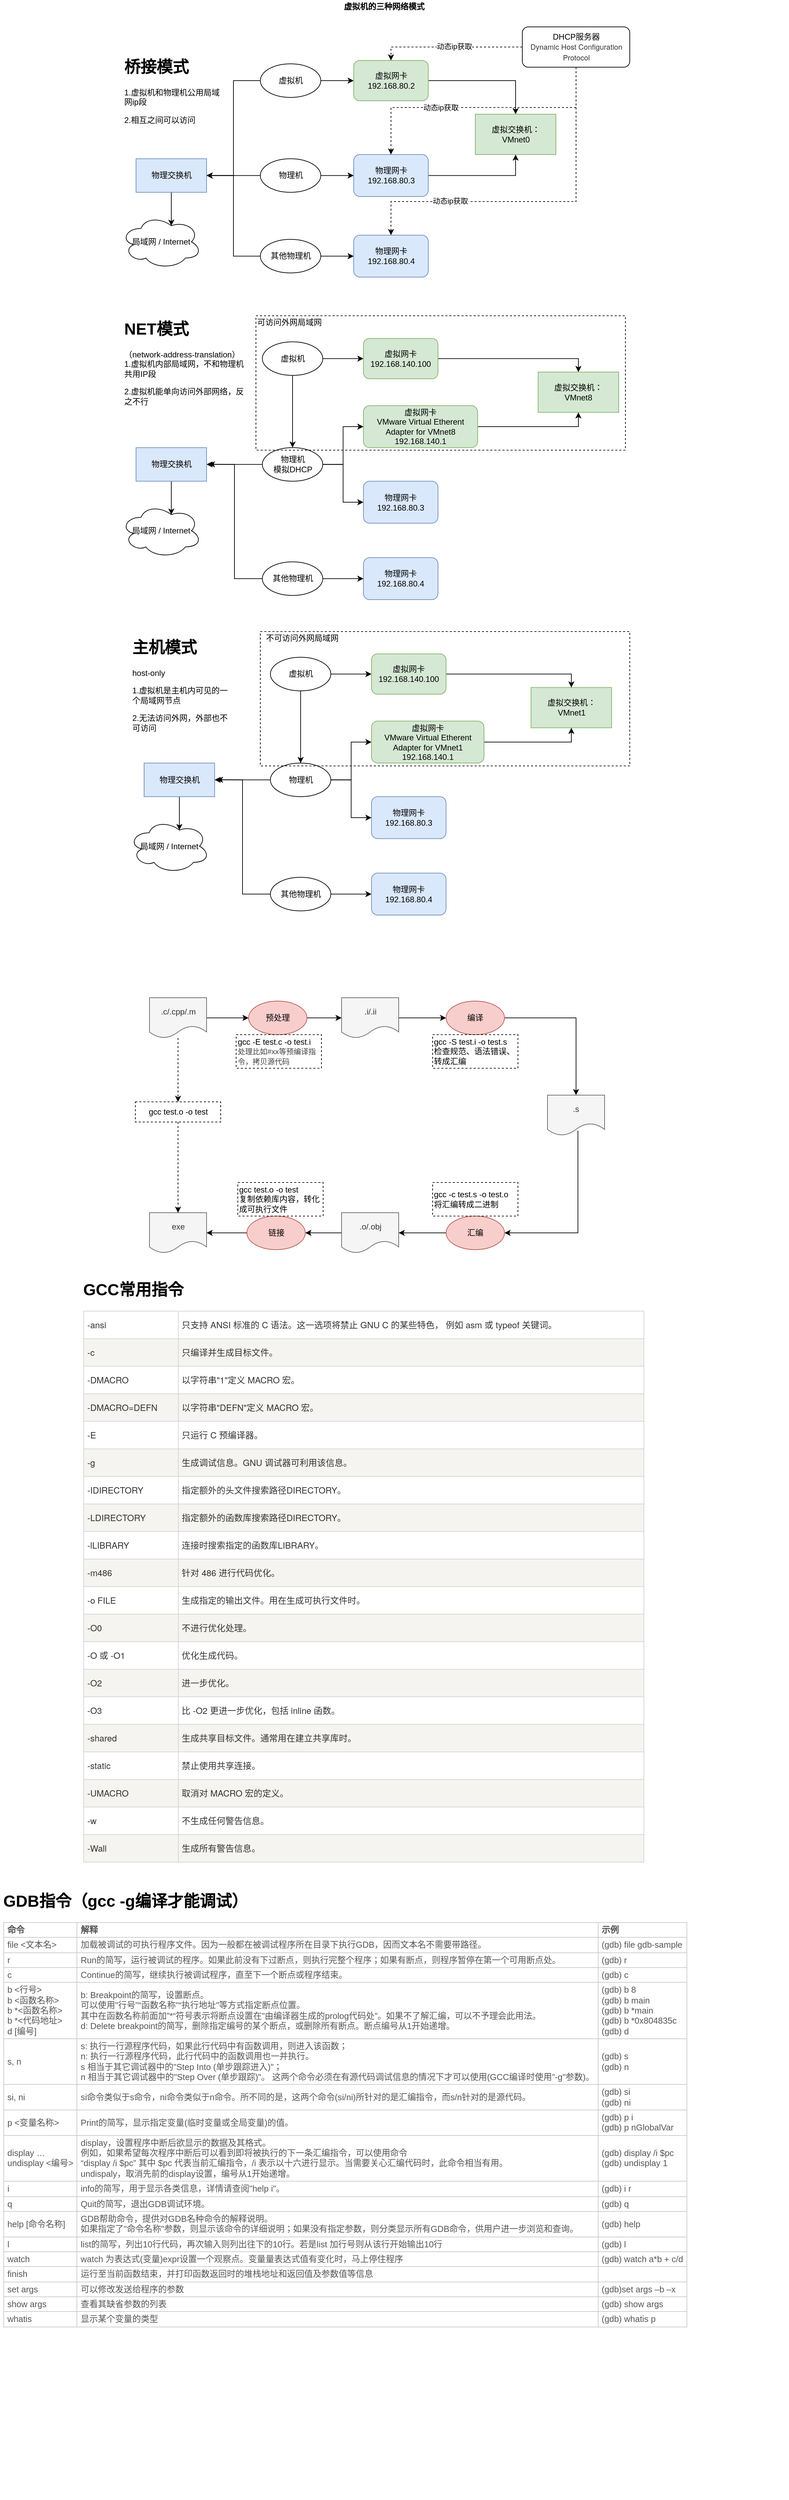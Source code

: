 <mxfile version="13.8.2" type="device"><diagram id="UitcxkLpMtqm_-revl4K" name="Page-1"><mxGraphModel dx="1188" dy="549" grid="1" gridSize="10" guides="1" tooltips="1" connect="1" arrows="1" fold="1" page="1" pageScale="1" pageWidth="827" pageHeight="1169" math="0" shadow="0"><root><mxCell id="0"/><mxCell id="1" parent="0"/><mxCell id="d532qQDXvklCrzDawbzO-6" value="&lt;b&gt;虚拟机的三种网络模式&lt;/b&gt;" style="text;html=1;strokeColor=none;fillColor=none;align=center;verticalAlign=middle;whiteSpace=wrap;rounded=0;" vertex="1" parent="1"><mxGeometry x="616.5" y="40" width="170" height="20" as="geometry"/></mxCell><mxCell id="d532qQDXvklCrzDawbzO-7" value="虚拟交换机：&lt;br&gt;VMnet0" style="rounded=0;whiteSpace=wrap;html=1;fillColor=#d5e8d4;strokeColor=#82b366;" vertex="1" parent="1"><mxGeometry x="837.5" y="210" width="120" height="60" as="geometry"/></mxCell><mxCell id="d532qQDXvklCrzDawbzO-13" value="" style="edgeStyle=orthogonalEdgeStyle;rounded=0;orthogonalLoop=1;jettySize=auto;html=1;" edge="1" parent="1" source="d532qQDXvklCrzDawbzO-8" target="d532qQDXvklCrzDawbzO-10"><mxGeometry relative="1" as="geometry"/></mxCell><mxCell id="d532qQDXvklCrzDawbzO-24" style="edgeStyle=orthogonalEdgeStyle;rounded=0;orthogonalLoop=1;jettySize=auto;html=1;entryX=1;entryY=0.5;entryDx=0;entryDy=0;" edge="1" parent="1" source="d532qQDXvklCrzDawbzO-8" target="d532qQDXvklCrzDawbzO-92"><mxGeometry relative="1" as="geometry"/></mxCell><mxCell id="d532qQDXvklCrzDawbzO-8" value="虚拟机" style="ellipse;whiteSpace=wrap;html=1;" vertex="1" parent="1"><mxGeometry x="517.5" y="135" width="90" height="50" as="geometry"/></mxCell><mxCell id="d532qQDXvklCrzDawbzO-18" style="edgeStyle=orthogonalEdgeStyle;rounded=0;orthogonalLoop=1;jettySize=auto;html=1;entryX=0;entryY=0.5;entryDx=0;entryDy=0;" edge="1" parent="1" source="d532qQDXvklCrzDawbzO-9" target="d532qQDXvklCrzDawbzO-11"><mxGeometry relative="1" as="geometry"/></mxCell><mxCell id="d532qQDXvklCrzDawbzO-25" style="edgeStyle=orthogonalEdgeStyle;rounded=0;orthogonalLoop=1;jettySize=auto;html=1;entryX=1;entryY=0.5;entryDx=0;entryDy=0;" edge="1" parent="1" source="d532qQDXvklCrzDawbzO-9" target="d532qQDXvklCrzDawbzO-92"><mxGeometry relative="1" as="geometry"/></mxCell><mxCell id="d532qQDXvklCrzDawbzO-9" value="物理机" style="ellipse;whiteSpace=wrap;html=1;" vertex="1" parent="1"><mxGeometry x="517.5" y="276.25" width="90" height="50" as="geometry"/></mxCell><mxCell id="d532qQDXvklCrzDawbzO-15" style="edgeStyle=orthogonalEdgeStyle;rounded=0;orthogonalLoop=1;jettySize=auto;html=1;entryX=0.5;entryY=0;entryDx=0;entryDy=0;" edge="1" parent="1" source="d532qQDXvklCrzDawbzO-10" target="d532qQDXvklCrzDawbzO-7"><mxGeometry relative="1" as="geometry"/></mxCell><mxCell id="d532qQDXvklCrzDawbzO-10" value="虚拟网卡&lt;br&gt;192.168.80.2" style="rounded=1;whiteSpace=wrap;html=1;fillColor=#d5e8d4;strokeColor=#82b366;" vertex="1" parent="1"><mxGeometry x="656.5" y="130" width="111" height="60" as="geometry"/></mxCell><mxCell id="d532qQDXvklCrzDawbzO-16" style="edgeStyle=orthogonalEdgeStyle;rounded=0;orthogonalLoop=1;jettySize=auto;html=1;entryX=0.5;entryY=1;entryDx=0;entryDy=0;" edge="1" parent="1" source="d532qQDXvklCrzDawbzO-11" target="d532qQDXvklCrzDawbzO-7"><mxGeometry relative="1" as="geometry"/></mxCell><mxCell id="d532qQDXvklCrzDawbzO-11" value="物理网卡&lt;br&gt;192.168.80.3" style="rounded=1;whiteSpace=wrap;html=1;fillColor=#dae8fc;strokeColor=#6c8ebf;" vertex="1" parent="1"><mxGeometry x="656.5" y="270" width="111" height="62.5" as="geometry"/></mxCell><mxCell id="d532qQDXvklCrzDawbzO-12" value="局域网 / Internet" style="ellipse;shape=cloud;whiteSpace=wrap;html=1;" vertex="1" parent="1"><mxGeometry x="310" y="360" width="120" height="80" as="geometry"/></mxCell><mxCell id="d532qQDXvklCrzDawbzO-19" style="edgeStyle=orthogonalEdgeStyle;rounded=0;orthogonalLoop=1;jettySize=auto;html=1;entryX=0;entryY=0.5;entryDx=0;entryDy=0;" edge="1" parent="1" source="d532qQDXvklCrzDawbzO-20" target="d532qQDXvklCrzDawbzO-21"><mxGeometry relative="1" as="geometry"/></mxCell><mxCell id="d532qQDXvklCrzDawbzO-26" style="edgeStyle=orthogonalEdgeStyle;rounded=0;orthogonalLoop=1;jettySize=auto;html=1;entryX=1;entryY=0.5;entryDx=0;entryDy=0;" edge="1" parent="1" source="d532qQDXvklCrzDawbzO-20" target="d532qQDXvklCrzDawbzO-92"><mxGeometry relative="1" as="geometry"/></mxCell><mxCell id="d532qQDXvklCrzDawbzO-20" value="其他物理机" style="ellipse;whiteSpace=wrap;html=1;" vertex="1" parent="1"><mxGeometry x="517.5" y="396.25" width="90" height="50" as="geometry"/></mxCell><mxCell id="d532qQDXvklCrzDawbzO-21" value="物理网卡&lt;br&gt;192.168.80.4" style="rounded=1;whiteSpace=wrap;html=1;fillColor=#dae8fc;strokeColor=#6c8ebf;" vertex="1" parent="1"><mxGeometry x="656.5" y="390" width="111" height="62.5" as="geometry"/></mxCell><mxCell id="d532qQDXvklCrzDawbzO-23" value="&lt;h1&gt;桥接模式&lt;/h1&gt;&lt;p&gt;1.虚拟机和物理机公用局域网ip段&lt;/p&gt;&lt;p&gt;2.相互之间可以访问&lt;/p&gt;" style="text;html=1;strokeColor=none;fillColor=none;spacing=5;spacingTop=-20;whiteSpace=wrap;overflow=hidden;rounded=0;" vertex="1" parent="1"><mxGeometry x="310" y="120" width="150" height="119" as="geometry"/></mxCell><mxCell id="d532qQDXvklCrzDawbzO-28" style="edgeStyle=orthogonalEdgeStyle;rounded=0;orthogonalLoop=1;jettySize=auto;html=1;entryX=0.5;entryY=0;entryDx=0;entryDy=0;dashed=1;" edge="1" parent="1" source="d532qQDXvklCrzDawbzO-27" target="d532qQDXvklCrzDawbzO-10"><mxGeometry relative="1" as="geometry"/></mxCell><mxCell id="d532qQDXvklCrzDawbzO-31" value="动态ip获取" style="edgeLabel;html=1;align=center;verticalAlign=middle;resizable=0;points=[];" vertex="1" connectable="0" parent="d532qQDXvklCrzDawbzO-28"><mxGeometry x="-0.06" y="-1" relative="1" as="geometry"><mxPoint as="offset"/></mxGeometry></mxCell><mxCell id="d532qQDXvklCrzDawbzO-29" style="edgeStyle=orthogonalEdgeStyle;rounded=0;orthogonalLoop=1;jettySize=auto;html=1;entryX=0.5;entryY=0;entryDx=0;entryDy=0;dashed=1;" edge="1" parent="1" source="d532qQDXvklCrzDawbzO-27" target="d532qQDXvklCrzDawbzO-11"><mxGeometry relative="1" as="geometry"><Array as="points"><mxPoint x="987.5" y="200"/><mxPoint x="712.5" y="200"/></Array></mxGeometry></mxCell><mxCell id="d532qQDXvklCrzDawbzO-32" value="动态ip获取" style="edgeLabel;html=1;align=center;verticalAlign=middle;resizable=0;points=[];" vertex="1" connectable="0" parent="d532qQDXvklCrzDawbzO-29"><mxGeometry x="0.289" relative="1" as="geometry"><mxPoint as="offset"/></mxGeometry></mxCell><mxCell id="d532qQDXvklCrzDawbzO-30" style="edgeStyle=orthogonalEdgeStyle;rounded=0;orthogonalLoop=1;jettySize=auto;html=1;entryX=0.5;entryY=0;entryDx=0;entryDy=0;dashed=1;" edge="1" parent="1" source="d532qQDXvklCrzDawbzO-27" target="d532qQDXvklCrzDawbzO-21"><mxGeometry relative="1" as="geometry"><Array as="points"><mxPoint x="987.5" y="340"/><mxPoint x="712.5" y="340"/></Array></mxGeometry></mxCell><mxCell id="d532qQDXvklCrzDawbzO-33" value="动态ip获取" style="edgeLabel;html=1;align=center;verticalAlign=middle;resizable=0;points=[];" vertex="1" connectable="0" parent="d532qQDXvklCrzDawbzO-30"><mxGeometry x="0.477" y="-1" relative="1" as="geometry"><mxPoint as="offset"/></mxGeometry></mxCell><mxCell id="d532qQDXvklCrzDawbzO-27" value="DHCP服务器&lt;br&gt;&lt;span style=&quot;color: rgb(51 , 51 , 51) ; font-family: &amp;#34;helvetica neue&amp;#34; , &amp;#34;helvetica&amp;#34; , &amp;#34;arial&amp;#34; , &amp;#34;pingfang sc&amp;#34; , &amp;#34;hiragino sans gb&amp;#34; , &amp;#34;microsoft yahei&amp;#34; , &amp;#34;wenquanyi micro hei&amp;#34; , sans-serif ; background-color: rgb(255 , 255 , 255)&quot;&gt;&lt;font style=&quot;font-size: 11px&quot;&gt;Dynamic Host Configuration Protocol&lt;/font&gt;&lt;/span&gt;" style="rounded=1;whiteSpace=wrap;html=1;" vertex="1" parent="1"><mxGeometry x="907.5" y="80" width="160" height="60" as="geometry"/></mxCell><mxCell id="d532qQDXvklCrzDawbzO-36" value="虚拟交换机：&lt;br&gt;VMnet8" style="rounded=0;whiteSpace=wrap;html=1;fillColor=#d5e8d4;strokeColor=#82b366;" vertex="1" parent="1"><mxGeometry x="931" y="593.75" width="120" height="60" as="geometry"/></mxCell><mxCell id="d532qQDXvklCrzDawbzO-37" value="" style="edgeStyle=orthogonalEdgeStyle;rounded=0;orthogonalLoop=1;jettySize=auto;html=1;" edge="1" parent="1" source="d532qQDXvklCrzDawbzO-39" target="d532qQDXvklCrzDawbzO-44"><mxGeometry relative="1" as="geometry"/></mxCell><mxCell id="d532qQDXvklCrzDawbzO-38" style="edgeStyle=orthogonalEdgeStyle;rounded=0;orthogonalLoop=1;jettySize=auto;html=1;entryX=0.5;entryY=0;entryDx=0;entryDy=0;" edge="1" parent="1" source="d532qQDXvklCrzDawbzO-39" target="d532qQDXvklCrzDawbzO-42"><mxGeometry relative="1" as="geometry"><mxPoint x="565.5" y="690" as="targetPoint"/></mxGeometry></mxCell><mxCell id="d532qQDXvklCrzDawbzO-39" value="虚拟机" style="ellipse;whiteSpace=wrap;html=1;" vertex="1" parent="1"><mxGeometry x="520.5" y="548.75" width="90" height="50" as="geometry"/></mxCell><mxCell id="d532qQDXvklCrzDawbzO-40" style="edgeStyle=orthogonalEdgeStyle;rounded=0;orthogonalLoop=1;jettySize=auto;html=1;entryX=0;entryY=0.5;entryDx=0;entryDy=0;" edge="1" parent="1" source="d532qQDXvklCrzDawbzO-42" target="d532qQDXvklCrzDawbzO-47"><mxGeometry relative="1" as="geometry"/></mxCell><mxCell id="d532qQDXvklCrzDawbzO-41" style="edgeStyle=orthogonalEdgeStyle;rounded=0;orthogonalLoop=1;jettySize=auto;html=1;" edge="1" parent="1" source="d532qQDXvklCrzDawbzO-42"><mxGeometry relative="1" as="geometry"><mxPoint x="441" y="731" as="targetPoint"/></mxGeometry></mxCell><mxCell id="d532qQDXvklCrzDawbzO-98" style="edgeStyle=orthogonalEdgeStyle;rounded=0;orthogonalLoop=1;jettySize=auto;html=1;" edge="1" parent="1" source="d532qQDXvklCrzDawbzO-42" target="d532qQDXvklCrzDawbzO-97"><mxGeometry relative="1" as="geometry"/></mxCell><mxCell id="d532qQDXvklCrzDawbzO-42" value="物理机&lt;br&gt;模拟DHCP" style="ellipse;whiteSpace=wrap;html=1;" vertex="1" parent="1"><mxGeometry x="520.5" y="706.25" width="90" height="50" as="geometry"/></mxCell><mxCell id="d532qQDXvklCrzDawbzO-43" style="edgeStyle=orthogonalEdgeStyle;rounded=0;orthogonalLoop=1;jettySize=auto;html=1;entryX=0.5;entryY=0;entryDx=0;entryDy=0;" edge="1" parent="1" source="d532qQDXvklCrzDawbzO-44" target="d532qQDXvklCrzDawbzO-36"><mxGeometry relative="1" as="geometry"/></mxCell><mxCell id="d532qQDXvklCrzDawbzO-44" value="虚拟网卡&lt;br&gt;192.168.140.100" style="rounded=1;whiteSpace=wrap;html=1;fillColor=#d5e8d4;strokeColor=#82b366;" vertex="1" parent="1"><mxGeometry x="671" y="543.75" width="111" height="60" as="geometry"/></mxCell><mxCell id="d532qQDXvklCrzDawbzO-45" style="edgeStyle=orthogonalEdgeStyle;rounded=0;orthogonalLoop=1;jettySize=auto;html=1;entryX=0.5;entryY=1;entryDx=0;entryDy=0;" edge="1" parent="1" source="d532qQDXvklCrzDawbzO-47" target="d532qQDXvklCrzDawbzO-36"><mxGeometry relative="1" as="geometry"/></mxCell><mxCell id="d532qQDXvklCrzDawbzO-47" value="虚拟网卡&lt;br&gt;VMware Virtual Etherent Adapter for VMnet8&lt;br&gt;192.168.140.1" style="rounded=1;whiteSpace=wrap;html=1;fillColor=#d5e8d4;strokeColor=#82b366;" vertex="1" parent="1"><mxGeometry x="671" y="643.75" width="170" height="62.5" as="geometry"/></mxCell><mxCell id="d532qQDXvklCrzDawbzO-49" style="edgeStyle=orthogonalEdgeStyle;rounded=0;orthogonalLoop=1;jettySize=auto;html=1;entryX=0;entryY=0.5;entryDx=0;entryDy=0;" edge="1" parent="1" source="d532qQDXvklCrzDawbzO-51" target="d532qQDXvklCrzDawbzO-53"><mxGeometry relative="1" as="geometry"/></mxCell><mxCell id="d532qQDXvklCrzDawbzO-50" style="edgeStyle=orthogonalEdgeStyle;rounded=0;orthogonalLoop=1;jettySize=auto;html=1;entryX=1;entryY=0.5;entryDx=0;entryDy=0;" edge="1" parent="1" source="d532qQDXvklCrzDawbzO-51" target="d532qQDXvklCrzDawbzO-96"><mxGeometry relative="1" as="geometry"><mxPoint x="481" y="590" as="targetPoint"/></mxGeometry></mxCell><mxCell id="d532qQDXvklCrzDawbzO-51" value="其他物理机" style="ellipse;whiteSpace=wrap;html=1;" vertex="1" parent="1"><mxGeometry x="520.5" y="876.25" width="90" height="50" as="geometry"/></mxCell><mxCell id="d532qQDXvklCrzDawbzO-53" value="物理网卡&lt;br&gt;192.168.80.4" style="rounded=1;whiteSpace=wrap;html=1;fillColor=#dae8fc;strokeColor=#6c8ebf;" vertex="1" parent="1"><mxGeometry x="671" y="870" width="111" height="62.5" as="geometry"/></mxCell><mxCell id="d532qQDXvklCrzDawbzO-93" style="edgeStyle=orthogonalEdgeStyle;rounded=0;orthogonalLoop=1;jettySize=auto;html=1;entryX=0.625;entryY=0.2;entryDx=0;entryDy=0;entryPerimeter=0;" edge="1" parent="1" source="d532qQDXvklCrzDawbzO-92" target="d532qQDXvklCrzDawbzO-12"><mxGeometry relative="1" as="geometry"/></mxCell><mxCell id="d532qQDXvklCrzDawbzO-92" value="物理交换机" style="rounded=0;whiteSpace=wrap;html=1;fillColor=#dae8fc;strokeColor=#6c8ebf;" vertex="1" parent="1"><mxGeometry x="332.5" y="276.25" width="105" height="50" as="geometry"/></mxCell><mxCell id="d532qQDXvklCrzDawbzO-94" value="局域网 / Internet" style="ellipse;shape=cloud;whiteSpace=wrap;html=1;" vertex="1" parent="1"><mxGeometry x="310" y="790" width="120" height="80" as="geometry"/></mxCell><mxCell id="d532qQDXvklCrzDawbzO-95" style="edgeStyle=orthogonalEdgeStyle;rounded=0;orthogonalLoop=1;jettySize=auto;html=1;entryX=0.625;entryY=0.2;entryDx=0;entryDy=0;entryPerimeter=0;" edge="1" parent="1" source="d532qQDXvklCrzDawbzO-96" target="d532qQDXvklCrzDawbzO-94"><mxGeometry relative="1" as="geometry"/></mxCell><mxCell id="d532qQDXvklCrzDawbzO-96" value="物理交换机" style="rounded=0;whiteSpace=wrap;html=1;fillColor=#dae8fc;strokeColor=#6c8ebf;" vertex="1" parent="1"><mxGeometry x="332.5" y="706.25" width="105" height="50" as="geometry"/></mxCell><mxCell id="d532qQDXvklCrzDawbzO-97" value="物理网卡&lt;br&gt;192.168.80.3" style="rounded=1;whiteSpace=wrap;html=1;fillColor=#dae8fc;strokeColor=#6c8ebf;" vertex="1" parent="1"><mxGeometry x="671" y="756.25" width="111" height="62.5" as="geometry"/></mxCell><mxCell id="d532qQDXvklCrzDawbzO-99" value="虚拟交换机：&lt;br&gt;VMnet1" style="rounded=0;whiteSpace=wrap;html=1;fillColor=#d5e8d4;strokeColor=#82b366;" vertex="1" parent="1"><mxGeometry x="920.5" y="1063.25" width="120" height="60" as="geometry"/></mxCell><mxCell id="d532qQDXvklCrzDawbzO-100" value="" style="edgeStyle=orthogonalEdgeStyle;rounded=0;orthogonalLoop=1;jettySize=auto;html=1;" edge="1" parent="1" source="d532qQDXvklCrzDawbzO-102" target="d532qQDXvklCrzDawbzO-108"><mxGeometry relative="1" as="geometry"/></mxCell><mxCell id="d532qQDXvklCrzDawbzO-101" style="edgeStyle=orthogonalEdgeStyle;rounded=0;orthogonalLoop=1;jettySize=auto;html=1;entryX=0.5;entryY=0;entryDx=0;entryDy=0;" edge="1" parent="1" source="d532qQDXvklCrzDawbzO-102" target="d532qQDXvklCrzDawbzO-106"><mxGeometry relative="1" as="geometry"><mxPoint x="577.5" y="1159.5" as="targetPoint"/></mxGeometry></mxCell><mxCell id="d532qQDXvklCrzDawbzO-102" value="虚拟机" style="ellipse;whiteSpace=wrap;html=1;" vertex="1" parent="1"><mxGeometry x="532.5" y="1018.25" width="90" height="50" as="geometry"/></mxCell><mxCell id="d532qQDXvklCrzDawbzO-103" style="edgeStyle=orthogonalEdgeStyle;rounded=0;orthogonalLoop=1;jettySize=auto;html=1;entryX=0;entryY=0.5;entryDx=0;entryDy=0;" edge="1" parent="1" source="d532qQDXvklCrzDawbzO-106" target="d532qQDXvklCrzDawbzO-110"><mxGeometry relative="1" as="geometry"/></mxCell><mxCell id="d532qQDXvklCrzDawbzO-104" style="edgeStyle=orthogonalEdgeStyle;rounded=0;orthogonalLoop=1;jettySize=auto;html=1;" edge="1" parent="1" source="d532qQDXvklCrzDawbzO-106"><mxGeometry relative="1" as="geometry"><mxPoint x="453" y="1200.5" as="targetPoint"/></mxGeometry></mxCell><mxCell id="d532qQDXvklCrzDawbzO-105" style="edgeStyle=orthogonalEdgeStyle;rounded=0;orthogonalLoop=1;jettySize=auto;html=1;" edge="1" parent="1" source="d532qQDXvklCrzDawbzO-106" target="d532qQDXvklCrzDawbzO-119"><mxGeometry relative="1" as="geometry"/></mxCell><mxCell id="d532qQDXvklCrzDawbzO-106" value="物理机" style="ellipse;whiteSpace=wrap;html=1;" vertex="1" parent="1"><mxGeometry x="532.5" y="1175.75" width="90" height="50" as="geometry"/></mxCell><mxCell id="d532qQDXvklCrzDawbzO-107" style="edgeStyle=orthogonalEdgeStyle;rounded=0;orthogonalLoop=1;jettySize=auto;html=1;entryX=0.5;entryY=0;entryDx=0;entryDy=0;" edge="1" parent="1" source="d532qQDXvklCrzDawbzO-108" target="d532qQDXvklCrzDawbzO-99"><mxGeometry relative="1" as="geometry"/></mxCell><mxCell id="d532qQDXvklCrzDawbzO-108" value="虚拟网卡&lt;br&gt;192.168.140.100" style="rounded=1;whiteSpace=wrap;html=1;fillColor=#d5e8d4;strokeColor=#82b366;" vertex="1" parent="1"><mxGeometry x="683" y="1013.25" width="111" height="60" as="geometry"/></mxCell><mxCell id="d532qQDXvklCrzDawbzO-109" style="edgeStyle=orthogonalEdgeStyle;rounded=0;orthogonalLoop=1;jettySize=auto;html=1;entryX=0.5;entryY=1;entryDx=0;entryDy=0;" edge="1" parent="1" source="d532qQDXvklCrzDawbzO-110" target="d532qQDXvklCrzDawbzO-99"><mxGeometry relative="1" as="geometry"/></mxCell><mxCell id="d532qQDXvklCrzDawbzO-110" value="虚拟网卡&lt;br&gt;VMware Virtual Etherent Adapter for VMnet1&lt;br&gt;192.168.140.1" style="rounded=1;whiteSpace=wrap;html=1;fillColor=#d5e8d4;strokeColor=#82b366;" vertex="1" parent="1"><mxGeometry x="683" y="1113.25" width="167.5" height="62.5" as="geometry"/></mxCell><mxCell id="d532qQDXvklCrzDawbzO-111" style="edgeStyle=orthogonalEdgeStyle;rounded=0;orthogonalLoop=1;jettySize=auto;html=1;entryX=0;entryY=0.5;entryDx=0;entryDy=0;" edge="1" parent="1" source="d532qQDXvklCrzDawbzO-113" target="d532qQDXvklCrzDawbzO-114"><mxGeometry relative="1" as="geometry"/></mxCell><mxCell id="d532qQDXvklCrzDawbzO-112" style="edgeStyle=orthogonalEdgeStyle;rounded=0;orthogonalLoop=1;jettySize=auto;html=1;entryX=1;entryY=0.5;entryDx=0;entryDy=0;" edge="1" parent="1" source="d532qQDXvklCrzDawbzO-113" target="d532qQDXvklCrzDawbzO-118"><mxGeometry relative="1" as="geometry"><mxPoint x="493" y="1059.5" as="targetPoint"/></mxGeometry></mxCell><mxCell id="d532qQDXvklCrzDawbzO-113" value="其他物理机" style="ellipse;whiteSpace=wrap;html=1;" vertex="1" parent="1"><mxGeometry x="532.5" y="1345.75" width="90" height="50" as="geometry"/></mxCell><mxCell id="d532qQDXvklCrzDawbzO-114" value="物理网卡&lt;br&gt;192.168.80.4" style="rounded=1;whiteSpace=wrap;html=1;fillColor=#dae8fc;strokeColor=#6c8ebf;" vertex="1" parent="1"><mxGeometry x="683" y="1339.5" width="111" height="62.5" as="geometry"/></mxCell><mxCell id="d532qQDXvklCrzDawbzO-115" value="&lt;h1&gt;主机模式&lt;/h1&gt;&lt;p&gt;host-only&lt;/p&gt;&lt;p&gt;1.虚拟机是主机内可见的一个局域网节点&lt;/p&gt;&lt;p&gt;2.无法访问外网，外部也不可访问&lt;/p&gt;" style="text;html=1;strokeColor=none;fillColor=none;spacing=5;spacingTop=-20;whiteSpace=wrap;overflow=hidden;rounded=0;" vertex="1" parent="1"><mxGeometry x="322" y="983.75" width="150" height="156.25" as="geometry"/></mxCell><mxCell id="d532qQDXvklCrzDawbzO-116" value="局域网 / Internet" style="ellipse;shape=cloud;whiteSpace=wrap;html=1;" vertex="1" parent="1"><mxGeometry x="322" y="1259.5" width="120" height="80" as="geometry"/></mxCell><mxCell id="d532qQDXvklCrzDawbzO-117" style="edgeStyle=orthogonalEdgeStyle;rounded=0;orthogonalLoop=1;jettySize=auto;html=1;entryX=0.625;entryY=0.2;entryDx=0;entryDy=0;entryPerimeter=0;" edge="1" parent="1" source="d532qQDXvklCrzDawbzO-118" target="d532qQDXvklCrzDawbzO-116"><mxGeometry relative="1" as="geometry"/></mxCell><mxCell id="d532qQDXvklCrzDawbzO-118" value="物理交换机" style="rounded=0;whiteSpace=wrap;html=1;fillColor=#dae8fc;strokeColor=#6c8ebf;" vertex="1" parent="1"><mxGeometry x="344.5" y="1175.75" width="105" height="50" as="geometry"/></mxCell><mxCell id="d532qQDXvklCrzDawbzO-119" value="物理网卡&lt;br&gt;192.168.80.3" style="rounded=1;whiteSpace=wrap;html=1;fillColor=#dae8fc;strokeColor=#6c8ebf;" vertex="1" parent="1"><mxGeometry x="683" y="1225.75" width="111" height="62.5" as="geometry"/></mxCell><mxCell id="d532qQDXvklCrzDawbzO-120" value="" style="rounded=0;whiteSpace=wrap;html=1;fillColor=none;dashed=1;" vertex="1" parent="1"><mxGeometry x="511" y="510" width="550" height="200" as="geometry"/></mxCell><mxCell id="d532qQDXvklCrzDawbzO-121" value="可访问外网局域网" style="text;html=1;strokeColor=none;fillColor=none;align=center;verticalAlign=middle;whiteSpace=wrap;rounded=0;dashed=1;" vertex="1" parent="1"><mxGeometry x="511" y="510" width="100" height="20" as="geometry"/></mxCell><mxCell id="d532qQDXvklCrzDawbzO-122" value="" style="rounded=0;whiteSpace=wrap;html=1;fillColor=none;dashed=1;" vertex="1" parent="1"><mxGeometry x="517.5" y="980" width="550" height="200" as="geometry"/></mxCell><mxCell id="d532qQDXvklCrzDawbzO-123" value="不可访问外网局域网" style="text;html=1;strokeColor=none;fillColor=none;align=center;verticalAlign=middle;whiteSpace=wrap;rounded=0;dashed=1;" vertex="1" parent="1"><mxGeometry x="520.5" y="980" width="118" height="20" as="geometry"/></mxCell><mxCell id="d532qQDXvklCrzDawbzO-124" value="&lt;h1&gt;NET模式&lt;/h1&gt;&lt;p&gt;&lt;span style=&quot;text-align: center&quot;&gt;（network-address-translation）&lt;/span&gt;&lt;br style=&quot;text-align: center&quot;&gt;&lt;span style=&quot;text-align: center&quot;&gt;1.虚拟机内部局域网，不和物理机共用IP段&lt;/span&gt;&lt;/p&gt;&lt;p&gt;&lt;span style=&quot;text-align: center&quot;&gt;2.虚拟机能单向访问外部网络，反之不行&lt;/span&gt;&lt;br&gt;&lt;/p&gt;" style="text;html=1;strokeColor=none;fillColor=none;spacing=5;spacingTop=-20;whiteSpace=wrap;overflow=hidden;rounded=0;dashed=1;" vertex="1" parent="1"><mxGeometry x="310" y="510" width="190" height="150" as="geometry"/></mxCell><mxCell id="d532qQDXvklCrzDawbzO-134" style="edgeStyle=orthogonalEdgeStyle;rounded=0;orthogonalLoop=1;jettySize=auto;html=1;" edge="1" parent="1" source="d532qQDXvklCrzDawbzO-125" target="d532qQDXvklCrzDawbzO-126"><mxGeometry relative="1" as="geometry"/></mxCell><mxCell id="d532qQDXvklCrzDawbzO-147" style="edgeStyle=orthogonalEdgeStyle;rounded=0;orthogonalLoop=1;jettySize=auto;html=1;entryX=0.5;entryY=0;entryDx=0;entryDy=0;dashed=1;" edge="1" parent="1" source="d532qQDXvklCrzDawbzO-125" target="d532qQDXvklCrzDawbzO-146"><mxGeometry relative="1" as="geometry"/></mxCell><mxCell id="d532qQDXvklCrzDawbzO-125" value=".c/.cpp/.m" style="shape=document;whiteSpace=wrap;html=1;boundedLbl=1;fillColor=#f5f5f5;strokeColor=#666666;fontColor=#333333;" vertex="1" parent="1"><mxGeometry x="352.5" y="1525" width="85" height="60" as="geometry"/></mxCell><mxCell id="d532qQDXvklCrzDawbzO-135" style="edgeStyle=orthogonalEdgeStyle;rounded=0;orthogonalLoop=1;jettySize=auto;html=1;" edge="1" parent="1" source="d532qQDXvklCrzDawbzO-126" target="d532qQDXvklCrzDawbzO-127"><mxGeometry relative="1" as="geometry"/></mxCell><mxCell id="d532qQDXvklCrzDawbzO-126" value="预处理" style="ellipse;whiteSpace=wrap;html=1;fillColor=#f8cecc;strokeColor=#b85450;" vertex="1" parent="1"><mxGeometry x="500" y="1530" width="87" height="50" as="geometry"/></mxCell><mxCell id="d532qQDXvklCrzDawbzO-136" style="edgeStyle=orthogonalEdgeStyle;rounded=0;orthogonalLoop=1;jettySize=auto;html=1;entryX=0;entryY=0.5;entryDx=0;entryDy=0;" edge="1" parent="1" source="d532qQDXvklCrzDawbzO-127" target="d532qQDXvklCrzDawbzO-128"><mxGeometry relative="1" as="geometry"/></mxCell><mxCell id="d532qQDXvklCrzDawbzO-127" value=".i/.ii" style="shape=document;whiteSpace=wrap;html=1;boundedLbl=1;fillColor=#f5f5f5;strokeColor=#666666;fontColor=#333333;" vertex="1" parent="1"><mxGeometry x="638.5" y="1525" width="85" height="60" as="geometry"/></mxCell><mxCell id="d532qQDXvklCrzDawbzO-137" style="edgeStyle=orthogonalEdgeStyle;rounded=0;orthogonalLoop=1;jettySize=auto;html=1;entryX=0.5;entryY=0;entryDx=0;entryDy=0;" edge="1" parent="1" source="d532qQDXvklCrzDawbzO-128" target="d532qQDXvklCrzDawbzO-129"><mxGeometry relative="1" as="geometry"/></mxCell><mxCell id="d532qQDXvklCrzDawbzO-128" value="编译" style="ellipse;whiteSpace=wrap;html=1;fillColor=#f8cecc;strokeColor=#b85450;" vertex="1" parent="1"><mxGeometry x="794" y="1530" width="87" height="50" as="geometry"/></mxCell><mxCell id="d532qQDXvklCrzDawbzO-138" style="edgeStyle=orthogonalEdgeStyle;rounded=0;orthogonalLoop=1;jettySize=auto;html=1;entryX=1;entryY=0.5;entryDx=0;entryDy=0;exitX=0.533;exitY=0.883;exitDx=0;exitDy=0;exitPerimeter=0;" edge="1" parent="1" source="d532qQDXvklCrzDawbzO-129" target="d532qQDXvklCrzDawbzO-130"><mxGeometry relative="1" as="geometry"><Array as="points"><mxPoint x="990.5" y="1875"/></Array></mxGeometry></mxCell><mxCell id="d532qQDXvklCrzDawbzO-129" value=".s" style="shape=document;whiteSpace=wrap;html=1;boundedLbl=1;fillColor=#f5f5f5;strokeColor=#666666;fontColor=#333333;" vertex="1" parent="1"><mxGeometry x="945" y="1670" width="85" height="60" as="geometry"/></mxCell><mxCell id="d532qQDXvklCrzDawbzO-139" style="edgeStyle=orthogonalEdgeStyle;rounded=0;orthogonalLoop=1;jettySize=auto;html=1;entryX=1;entryY=0.5;entryDx=0;entryDy=0;" edge="1" parent="1" source="d532qQDXvklCrzDawbzO-130" target="d532qQDXvklCrzDawbzO-133"><mxGeometry relative="1" as="geometry"/></mxCell><mxCell id="d532qQDXvklCrzDawbzO-130" value="汇编" style="ellipse;whiteSpace=wrap;html=1;fillColor=#f8cecc;strokeColor=#b85450;" vertex="1" parent="1"><mxGeometry x="794" y="1850" width="87" height="50" as="geometry"/></mxCell><mxCell id="d532qQDXvklCrzDawbzO-131" value="exe" style="shape=document;whiteSpace=wrap;html=1;boundedLbl=1;fillColor=#f5f5f5;strokeColor=#666666;fontColor=#333333;" vertex="1" parent="1"><mxGeometry x="352.5" y="1845" width="85" height="60" as="geometry"/></mxCell><mxCell id="d532qQDXvklCrzDawbzO-141" style="edgeStyle=orthogonalEdgeStyle;rounded=0;orthogonalLoop=1;jettySize=auto;html=1;" edge="1" parent="1" source="d532qQDXvklCrzDawbzO-132" target="d532qQDXvklCrzDawbzO-131"><mxGeometry relative="1" as="geometry"/></mxCell><mxCell id="d532qQDXvklCrzDawbzO-132" value="链接" style="ellipse;whiteSpace=wrap;html=1;fillColor=#f8cecc;strokeColor=#b85450;" vertex="1" parent="1"><mxGeometry x="497.5" y="1850" width="87" height="50" as="geometry"/></mxCell><mxCell id="d532qQDXvklCrzDawbzO-140" style="edgeStyle=orthogonalEdgeStyle;rounded=0;orthogonalLoop=1;jettySize=auto;html=1;" edge="1" parent="1" source="d532qQDXvklCrzDawbzO-133" target="d532qQDXvklCrzDawbzO-132"><mxGeometry relative="1" as="geometry"/></mxCell><mxCell id="d532qQDXvklCrzDawbzO-133" value=".o/.obj" style="shape=document;whiteSpace=wrap;html=1;boundedLbl=1;fillColor=#f5f5f5;strokeColor=#666666;fontColor=#333333;" vertex="1" parent="1"><mxGeometry x="638.5" y="1845" width="85" height="60" as="geometry"/></mxCell><mxCell id="d532qQDXvklCrzDawbzO-142" value="gcc -E test.c -o test.i&lt;br&gt;&lt;span style=&quot;color: rgb(64 , 64 , 64) ; font-family: , &amp;#34;system-ui&amp;#34; , &amp;#34;apple color emoji&amp;#34; , &amp;#34;segoe ui emoji&amp;#34; , &amp;#34;segoe ui symbol&amp;#34; , &amp;#34;segoe ui&amp;#34; , &amp;#34;pingfang sc&amp;#34; , &amp;#34;hiragino sans gb&amp;#34; , &amp;#34;microsoft yahei&amp;#34; , &amp;#34;helvetica neue&amp;#34; , &amp;#34;helvetica&amp;#34; , &amp;#34;arial&amp;#34; , sans-serif ; background-color: rgb(255 , 255 , 255)&quot;&gt;&lt;font style=&quot;font-size: 11px&quot;&gt;处理比如#xx等预编译指令，拷贝源代码&lt;/font&gt;&lt;/span&gt;" style="rounded=0;whiteSpace=wrap;html=1;fillColor=none;dashed=1;align=left;" vertex="1" parent="1"><mxGeometry x="481.5" y="1580" width="127" height="50" as="geometry"/></mxCell><mxCell id="d532qQDXvklCrzDawbzO-143" value="gcc -S test.i -o test.s&lt;br&gt;检查规范、语法错误、转成汇编" style="rounded=0;whiteSpace=wrap;html=1;fillColor=none;dashed=1;align=left;" vertex="1" parent="1"><mxGeometry x="774" y="1580" width="127" height="50" as="geometry"/></mxCell><mxCell id="d532qQDXvklCrzDawbzO-144" value="gcc -c test.s -o test.o&lt;br&gt;将汇编转成二进制" style="rounded=0;whiteSpace=wrap;html=1;fillColor=none;dashed=1;align=left;" vertex="1" parent="1"><mxGeometry x="774" y="1800" width="127" height="50" as="geometry"/></mxCell><mxCell id="d532qQDXvklCrzDawbzO-145" value="gcc test.o -o test&lt;br&gt;复制依赖库内容，转化成可执行文件" style="rounded=0;whiteSpace=wrap;html=1;fillColor=none;dashed=1;align=left;" vertex="1" parent="1"><mxGeometry x="484" y="1800" width="127" height="50" as="geometry"/></mxCell><mxCell id="d532qQDXvklCrzDawbzO-148" style="edgeStyle=orthogonalEdgeStyle;rounded=0;orthogonalLoop=1;jettySize=auto;html=1;entryX=0.5;entryY=0;entryDx=0;entryDy=0;dashed=1;" edge="1" parent="1" source="d532qQDXvklCrzDawbzO-146" target="d532qQDXvklCrzDawbzO-131"><mxGeometry relative="1" as="geometry"/></mxCell><mxCell id="d532qQDXvklCrzDawbzO-146" value="gcc test.o -o test" style="rounded=0;whiteSpace=wrap;html=1;fillColor=none;dashed=1;" vertex="1" parent="1"><mxGeometry x="331.5" y="1680" width="127" height="30" as="geometry"/></mxCell><mxCell id="d532qQDXvklCrzDawbzO-150" value="&lt;h1&gt;GCC常用指令&lt;/h1&gt;&lt;table class=&quot;reference&quot; style=&quot;border: 0px ; margin: 4px 0px ; padding: 0px ; border-collapse: collapse ; width: 834.797px ; color: rgb(51 , 51 , 51) ; font-family: &amp;#34;helvetica neue&amp;#34; , &amp;#34;helvetica&amp;#34; , &amp;#34;pingfang sc&amp;#34; , &amp;#34;hiragino sans gb&amp;#34; , &amp;#34;microsoft yahei&amp;#34; , &amp;#34;noto sans cjk sc&amp;#34; , &amp;#34;wenquanyi micro hei&amp;#34; , &amp;#34;arial&amp;#34; , sans-serif ; font-size: 13px ; background-color: rgb(255 , 255 , 255)&quot;&gt;&lt;tbody style=&quot;border: 0px ; margin: 0px ; padding: 0px&quot;&gt;&lt;tr style=&quot;border: 0px ; margin: 0px ; padding: 0px&quot;&gt;&lt;td style=&quot;border: 1px solid rgb(212 , 212 , 212) ; margin: 0px ; padding: 7px 5px ; min-width: 24px ; line-height: 2em ; vertical-align: top&quot;&gt;-ansi&lt;/td&gt;&lt;td style=&quot;border: 1px solid rgb(212 , 212 , 212) ; margin: 0px ; padding: 7px 5px ; line-height: 2em ; min-width: 24px ; vertical-align: top&quot;&gt;只支持 ANSI 标准的 C 语法。这一选项将禁止 GNU C 的某些特色， 例如 asm 或 typeof 关键词。&lt;/td&gt;&lt;/tr&gt;&lt;tr style=&quot;border: 0px ; margin: 0px ; padding: 0px ; background-color: rgb(246 , 244 , 240)&quot;&gt;&lt;td style=&quot;border: 1px solid rgb(212 , 212 , 212) ; margin: 0px ; padding: 7px 5px ; min-width: 24px ; line-height: 2em ; vertical-align: top&quot;&gt;-c&lt;/td&gt;&lt;td style=&quot;border: 1px solid rgb(212 , 212 , 212) ; margin: 0px ; padding: 7px 5px ; line-height: 2em ; min-width: 24px ; vertical-align: top&quot;&gt;只编译并生成目标文件。&lt;/td&gt;&lt;/tr&gt;&lt;tr style=&quot;border: 0px ; margin: 0px ; padding: 0px&quot;&gt;&lt;td style=&quot;border: 1px solid rgb(212 , 212 , 212) ; margin: 0px ; padding: 7px 5px ; min-width: 24px ; line-height: 2em ; vertical-align: top&quot;&gt;-DMACRO&lt;/td&gt;&lt;td style=&quot;border: 1px solid rgb(212 , 212 , 212) ; margin: 0px ; padding: 7px 5px ; line-height: 2em ; min-width: 24px ; vertical-align: top&quot;&gt;以字符串&quot;1&quot;定义 MACRO 宏。&lt;/td&gt;&lt;/tr&gt;&lt;tr style=&quot;border: 0px ; margin: 0px ; padding: 0px ; background-color: rgb(246 , 244 , 240)&quot;&gt;&lt;td style=&quot;border: 1px solid rgb(212 , 212 , 212) ; margin: 0px ; padding: 7px 5px ; min-width: 24px ; line-height: 2em ; vertical-align: top&quot;&gt;-DMACRO=DEFN&lt;/td&gt;&lt;td style=&quot;border: 1px solid rgb(212 , 212 , 212) ; margin: 0px ; padding: 7px 5px ; line-height: 2em ; min-width: 24px ; vertical-align: top&quot;&gt;以字符串&quot;DEFN&quot;定义 MACRO 宏。&lt;/td&gt;&lt;/tr&gt;&lt;tr style=&quot;border: 0px ; margin: 0px ; padding: 0px&quot;&gt;&lt;td style=&quot;border: 1px solid rgb(212 , 212 , 212) ; margin: 0px ; padding: 7px 5px ; min-width: 24px ; line-height: 2em ; vertical-align: top&quot;&gt;-E&lt;/td&gt;&lt;td style=&quot;border: 1px solid rgb(212 , 212 , 212) ; margin: 0px ; padding: 7px 5px ; line-height: 2em ; min-width: 24px ; vertical-align: top&quot;&gt;只运行 C 预编译器。&lt;/td&gt;&lt;/tr&gt;&lt;tr style=&quot;border: 0px ; margin: 0px ; padding: 0px ; background-color: rgb(246 , 244 , 240)&quot;&gt;&lt;td style=&quot;border: 1px solid rgb(212 , 212 , 212) ; margin: 0px ; padding: 7px 5px ; min-width: 24px ; line-height: 2em ; vertical-align: top&quot;&gt;-g&lt;/td&gt;&lt;td style=&quot;border: 1px solid rgb(212 , 212 , 212) ; margin: 0px ; padding: 7px 5px ; line-height: 2em ; min-width: 24px ; vertical-align: top&quot;&gt;生成调试信息。GNU 调试器可利用该信息。&lt;/td&gt;&lt;/tr&gt;&lt;tr style=&quot;border: 0px ; margin: 0px ; padding: 0px&quot;&gt;&lt;td style=&quot;border: 1px solid rgb(212 , 212 , 212) ; margin: 0px ; padding: 7px 5px ; min-width: 24px ; line-height: 2em ; vertical-align: top&quot;&gt;-IDIRECTORY&lt;/td&gt;&lt;td style=&quot;border: 1px solid rgb(212 , 212 , 212) ; margin: 0px ; padding: 7px 5px ; line-height: 2em ; min-width: 24px ; vertical-align: top&quot;&gt;指定额外的头文件搜索路径DIRECTORY。&lt;/td&gt;&lt;/tr&gt;&lt;tr style=&quot;border: 0px ; margin: 0px ; padding: 0px ; background-color: rgb(246 , 244 , 240)&quot;&gt;&lt;td style=&quot;border: 1px solid rgb(212 , 212 , 212) ; margin: 0px ; padding: 7px 5px ; min-width: 24px ; line-height: 2em ; vertical-align: top&quot;&gt;-LDIRECTORY&lt;/td&gt;&lt;td style=&quot;border: 1px solid rgb(212 , 212 , 212) ; margin: 0px ; padding: 7px 5px ; line-height: 2em ; min-width: 24px ; vertical-align: top&quot;&gt;指定额外的函数库搜索路径DIRECTORY。&lt;/td&gt;&lt;/tr&gt;&lt;tr style=&quot;border: 0px ; margin: 0px ; padding: 0px&quot;&gt;&lt;td style=&quot;border: 1px solid rgb(212 , 212 , 212) ; margin: 0px ; padding: 7px 5px ; min-width: 24px ; line-height: 2em ; vertical-align: top&quot;&gt;-lLIBRARY&lt;/td&gt;&lt;td style=&quot;border: 1px solid rgb(212 , 212 , 212) ; margin: 0px ; padding: 7px 5px ; line-height: 2em ; min-width: 24px ; vertical-align: top&quot;&gt;连接时搜索指定的函数库LIBRARY。&lt;/td&gt;&lt;/tr&gt;&lt;tr style=&quot;border: 0px ; margin: 0px ; padding: 0px ; background-color: rgb(246 , 244 , 240)&quot;&gt;&lt;td style=&quot;border: 1px solid rgb(212 , 212 , 212) ; margin: 0px ; padding: 7px 5px ; min-width: 24px ; line-height: 2em ; vertical-align: top&quot;&gt;-m486&lt;/td&gt;&lt;td style=&quot;border: 1px solid rgb(212 , 212 , 212) ; margin: 0px ; padding: 7px 5px ; line-height: 2em ; min-width: 24px ; vertical-align: top&quot;&gt;针对 486 进行代码优化。&lt;/td&gt;&lt;/tr&gt;&lt;tr style=&quot;border: 0px ; margin: 0px ; padding: 0px&quot;&gt;&lt;td style=&quot;border: 1px solid rgb(212 , 212 , 212) ; margin: 0px ; padding: 7px 5px ; min-width: 24px ; line-height: 2em ; vertical-align: top&quot;&gt;-o FILE&lt;/td&gt;&lt;td style=&quot;border: 1px solid rgb(212 , 212 , 212) ; margin: 0px ; padding: 7px 5px ; line-height: 2em ; min-width: 24px ; vertical-align: top&quot;&gt;生成指定的输出文件。用在生成可执行文件时。&lt;/td&gt;&lt;/tr&gt;&lt;tr style=&quot;border: 0px ; margin: 0px ; padding: 0px ; background-color: rgb(246 , 244 , 240)&quot;&gt;&lt;td style=&quot;border: 1px solid rgb(212 , 212 , 212) ; margin: 0px ; padding: 7px 5px ; min-width: 24px ; line-height: 2em ; vertical-align: top&quot;&gt;-O0&lt;/td&gt;&lt;td style=&quot;border: 1px solid rgb(212 , 212 , 212) ; margin: 0px ; padding: 7px 5px ; line-height: 2em ; min-width: 24px ; vertical-align: top&quot;&gt;不进行优化处理。&lt;/td&gt;&lt;/tr&gt;&lt;tr style=&quot;border: 0px ; margin: 0px ; padding: 0px&quot;&gt;&lt;td style=&quot;border: 1px solid rgb(212 , 212 , 212) ; margin: 0px ; padding: 7px 5px ; min-width: 24px ; line-height: 2em ; vertical-align: top&quot;&gt;-O 或 -O1&lt;/td&gt;&lt;td style=&quot;border: 1px solid rgb(212 , 212 , 212) ; margin: 0px ; padding: 7px 5px ; line-height: 2em ; min-width: 24px ; vertical-align: top&quot;&gt;优化生成代码。&lt;/td&gt;&lt;/tr&gt;&lt;tr style=&quot;border: 0px ; margin: 0px ; padding: 0px ; background-color: rgb(246 , 244 , 240)&quot;&gt;&lt;td style=&quot;border: 1px solid rgb(212 , 212 , 212) ; margin: 0px ; padding: 7px 5px ; min-width: 24px ; line-height: 2em ; vertical-align: top&quot;&gt;-O2&lt;/td&gt;&lt;td style=&quot;border: 1px solid rgb(212 , 212 , 212) ; margin: 0px ; padding: 7px 5px ; line-height: 2em ; min-width: 24px ; vertical-align: top&quot;&gt;进一步优化。&lt;/td&gt;&lt;/tr&gt;&lt;tr style=&quot;border: 0px ; margin: 0px ; padding: 0px&quot;&gt;&lt;td style=&quot;border: 1px solid rgb(212 , 212 , 212) ; margin: 0px ; padding: 7px 5px ; min-width: 24px ; line-height: 2em ; vertical-align: top&quot;&gt;-O3&lt;/td&gt;&lt;td style=&quot;border: 1px solid rgb(212 , 212 , 212) ; margin: 0px ; padding: 7px 5px ; line-height: 2em ; min-width: 24px ; vertical-align: top&quot;&gt;比 -O2 更进一步优化，包括 inline 函数。&lt;/td&gt;&lt;/tr&gt;&lt;tr style=&quot;border: 0px ; margin: 0px ; padding: 0px ; background-color: rgb(246 , 244 , 240)&quot;&gt;&lt;td style=&quot;border: 1px solid rgb(212 , 212 , 212) ; margin: 0px ; padding: 7px 5px ; min-width: 24px ; line-height: 2em ; vertical-align: top&quot;&gt;-shared&lt;/td&gt;&lt;td style=&quot;border: 1px solid rgb(212 , 212 , 212) ; margin: 0px ; padding: 7px 5px ; line-height: 2em ; min-width: 24px ; vertical-align: top&quot;&gt;生成共享目标文件。通常用在建立共享库时。&lt;/td&gt;&lt;/tr&gt;&lt;tr style=&quot;border: 0px ; margin: 0px ; padding: 0px&quot;&gt;&lt;td style=&quot;border: 1px solid rgb(212 , 212 , 212) ; margin: 0px ; padding: 7px 5px ; min-width: 24px ; line-height: 2em ; vertical-align: top&quot;&gt;-static&lt;/td&gt;&lt;td style=&quot;border: 1px solid rgb(212 , 212 , 212) ; margin: 0px ; padding: 7px 5px ; line-height: 2em ; min-width: 24px ; vertical-align: top&quot;&gt;禁止使用共享连接。&lt;/td&gt;&lt;/tr&gt;&lt;tr style=&quot;border: 0px ; margin: 0px ; padding: 0px ; background-color: rgb(246 , 244 , 240)&quot;&gt;&lt;td style=&quot;border: 1px solid rgb(212 , 212 , 212) ; margin: 0px ; padding: 7px 5px ; min-width: 24px ; line-height: 2em ; vertical-align: top&quot;&gt;-UMACRO&lt;/td&gt;&lt;td style=&quot;border: 1px solid rgb(212 , 212 , 212) ; margin: 0px ; padding: 7px 5px ; line-height: 2em ; min-width: 24px ; vertical-align: top&quot;&gt;取消对 MACRO 宏的定义。&lt;/td&gt;&lt;/tr&gt;&lt;tr style=&quot;border: 0px ; margin: 0px ; padding: 0px&quot;&gt;&lt;td style=&quot;border: 1px solid rgb(212 , 212 , 212) ; margin: 0px ; padding: 7px 5px ; min-width: 24px ; line-height: 2em ; vertical-align: top&quot;&gt;-w&lt;/td&gt;&lt;td style=&quot;border: 1px solid rgb(212 , 212 , 212) ; margin: 0px ; padding: 7px 5px ; line-height: 2em ; min-width: 24px ; vertical-align: top&quot;&gt;不生成任何警告信息。&lt;/td&gt;&lt;/tr&gt;&lt;tr style=&quot;border: 0px ; margin: 0px ; padding: 0px ; background-color: rgb(246 , 244 , 240)&quot;&gt;&lt;td style=&quot;border: 1px solid rgb(212 , 212 , 212) ; margin: 0px ; padding: 7px 5px ; min-width: 24px ; line-height: 2em ; vertical-align: top&quot;&gt;-Wall&lt;/td&gt;&lt;td style=&quot;border: 1px solid rgb(212 , 212 , 212) ; margin: 0px ; padding: 7px 5px ; line-height: 2em ; min-width: 24px ; vertical-align: top&quot;&gt;生成所有警告信息。&lt;/td&gt;&lt;/tr&gt;&lt;/tbody&gt;&lt;/table&gt;" style="text;html=1;strokeColor=none;fillColor=none;spacing=5;spacingTop=-20;whiteSpace=wrap;overflow=hidden;rounded=0;dashed=1;" vertex="1" parent="1"><mxGeometry x="248.5" y="1940" width="910" height="910" as="geometry"/></mxCell><mxCell id="d532qQDXvklCrzDawbzO-152" value="&lt;h1&gt;GDB指令（gcc -g编译才能调试）&lt;/h1&gt;&lt;table style=&quot;border-collapse: collapse ; margin-bottom: 10px ; min-width: 50% ; color: rgb(85 , 85 , 85) ; font-family: sans-serif ; font-size: 12.8px&quot;&gt;&lt;thead&gt;&lt;tr&gt;&lt;th style=&quot;border: 1px solid rgb(202 , 202 , 202) ; padding: 3px 5px ; text-align: left&quot;&gt;命令&lt;/th&gt;&lt;th style=&quot;border: 1px solid rgb(202 , 202 , 202) ; padding: 3px 5px ; text-align: left&quot;&gt;解释&lt;/th&gt;&lt;th style=&quot;border: 1px solid rgb(202 , 202 , 202) ; padding: 3px 5px ; text-align: left&quot;&gt;示例&lt;/th&gt;&lt;/tr&gt;&lt;/thead&gt;&lt;tbody&gt;&lt;tr&gt;&lt;td style=&quot;border: 1px solid rgb(202 , 202 , 202) ; padding: 3px 5px&quot;&gt;file &amp;lt;文本名&amp;gt;&lt;/td&gt;&lt;td style=&quot;border: 1px solid rgb(202 , 202 , 202) ; padding: 3px 5px&quot;&gt;加载被调试的可执行程序文件。因为一般都在被调试程序所在目录下执行GDB，因而文本名不需要带路径。&lt;/td&gt;&lt;td style=&quot;border: 1px solid rgb(202 , 202 , 202) ; padding: 3px 5px&quot;&gt;(gdb) file gdb-sample&lt;/td&gt;&lt;/tr&gt;&lt;tr&gt;&lt;td style=&quot;border: 1px solid rgb(202 , 202 , 202) ; padding: 3px 5px&quot;&gt;r&lt;/td&gt;&lt;td style=&quot;border: 1px solid rgb(202 , 202 , 202) ; padding: 3px 5px&quot;&gt;Run的简写，运行被调试的程序。如果此前没有下过断点，则执行完整个程序；如果有断点，则程序暂停在第一个可用断点处。&lt;/td&gt;&lt;td style=&quot;border: 1px solid rgb(202 , 202 , 202) ; padding: 3px 5px&quot;&gt;(gdb) r&lt;/td&gt;&lt;/tr&gt;&lt;tr&gt;&lt;td style=&quot;border: 1px solid rgb(202 , 202 , 202) ; padding: 3px 5px&quot;&gt;c&lt;/td&gt;&lt;td style=&quot;border: 1px solid rgb(202 , 202 , 202) ; padding: 3px 5px&quot;&gt;Continue的简写，继续执行被调试程序，直至下一个断点或程序结束。&lt;/td&gt;&lt;td style=&quot;border: 1px solid rgb(202 , 202 , 202) ; padding: 3px 5px&quot;&gt;(gdb) c&lt;/td&gt;&lt;/tr&gt;&lt;tr&gt;&lt;td style=&quot;border: 1px solid rgb(202 , 202 , 202) ; padding: 3px 5px&quot;&gt;b &amp;lt;行号&amp;gt;&lt;br&gt;b &amp;lt;函数名称&amp;gt;&lt;br&gt;b *&amp;lt;函数名称&amp;gt;&lt;br&gt;b *&amp;lt;代码地址&amp;gt;&lt;br&gt;d [编号]&lt;/td&gt;&lt;td style=&quot;border: 1px solid rgb(202 , 202 , 202) ; padding: 3px 5px&quot;&gt;b: Breakpoint的简写，设置断点。&lt;br&gt;可以使用&quot;行号&quot;“函数名称&quot;“执行地址&quot;等方式指定断点位置。&lt;br&gt;其中在函数名称前面加”*“符号表示将断点设置在&quot;由编译器生成的prolog代码处”。如果不了解汇编，可以不予理会此用法。&lt;br&gt;d: Delete breakpoint的简写，删除指定编号的某个断点，或删除所有断点。断点编号从1开始递增。&lt;/td&gt;&lt;td style=&quot;border: 1px solid rgb(202 , 202 , 202) ; padding: 3px 5px&quot;&gt;(gdb) b 8&lt;br&gt;(gdb) b main&lt;br&gt;(gdb) b *main&lt;br&gt;(gdb) b *0x804835c&lt;br&gt;(gdb) d&lt;/td&gt;&lt;/tr&gt;&lt;tr&gt;&lt;td style=&quot;border: 1px solid rgb(202 , 202 , 202) ; padding: 3px 5px&quot;&gt;s, n&lt;/td&gt;&lt;td style=&quot;border: 1px solid rgb(202 , 202 , 202) ; padding: 3px 5px&quot;&gt;s: 执行一行源程序代码，如果此行代码中有函数调用，则进入该函数；&lt;br&gt;n: 执行一行源程序代码，此行代码中的函数调用也一并执行。&lt;br&gt;s 相当于其它调试器中的&quot;Step Into (单步跟踪进入)&quot;；&lt;br&gt;n 相当于其它调试器中的&quot;Step Over (单步跟踪)&quot;。 这两个命令必须在有源代码调试信息的情况下才可以使用(GCC编译时使用”-g&quot;参数)。&lt;/td&gt;&lt;td style=&quot;border: 1px solid rgb(202 , 202 , 202) ; padding: 3px 5px&quot;&gt;(gdb) s&lt;br&gt;(gdb) n&lt;/td&gt;&lt;/tr&gt;&lt;tr&gt;&lt;td style=&quot;border: 1px solid rgb(202 , 202 , 202) ; padding: 3px 5px&quot;&gt;si, ni&lt;/td&gt;&lt;td style=&quot;border: 1px solid rgb(202 , 202 , 202) ; padding: 3px 5px&quot;&gt;si命令类似于s命令，ni命令类似于n命令。所不同的是，这两个命令(si/ni)所针对的是汇编指令，而s/n针对的是源代码。&lt;/td&gt;&lt;td style=&quot;border: 1px solid rgb(202 , 202 , 202) ; padding: 3px 5px&quot;&gt;(gdb) si&lt;br&gt;(gdb) ni&lt;/td&gt;&lt;/tr&gt;&lt;tr&gt;&lt;td style=&quot;border: 1px solid rgb(202 , 202 , 202) ; padding: 3px 5px&quot;&gt;p &amp;lt;变量名称&amp;gt;&lt;/td&gt;&lt;td style=&quot;border: 1px solid rgb(202 , 202 , 202) ; padding: 3px 5px&quot;&gt;Print的简写，显示指定变量(临时变量或全局变量)的值。&lt;/td&gt;&lt;td style=&quot;border: 1px solid rgb(202 , 202 , 202) ; padding: 3px 5px&quot;&gt;(gdb) p i&lt;br&gt;(gdb) p nGlobalVar&lt;/td&gt;&lt;/tr&gt;&lt;tr&gt;&lt;td style=&quot;border: 1px solid rgb(202 , 202 , 202) ; padding: 3px 5px&quot;&gt;display …&lt;br&gt;undisplay &amp;lt;编号&amp;gt;&lt;/td&gt;&lt;td style=&quot;border: 1px solid rgb(202 , 202 , 202) ; padding: 3px 5px&quot;&gt;display，设置程序中断后欲显示的数据及其格式。&lt;br&gt;例如，如果希望每次程序中断后可以看到即将被执行的下一条汇编指令，可以使用命令&lt;br&gt;“display /i $pc” 其中 $pc 代表当前汇编指令，/i 表示以十六进行显示。当需要关心汇编代码时，此命令相当有用。&lt;br&gt;undispaly，取消先前的display设置，编号从1开始递增。&lt;/td&gt;&lt;td style=&quot;border: 1px solid rgb(202 , 202 , 202) ; padding: 3px 5px&quot;&gt;(gdb) display /i $pc&lt;br&gt;(gdb) undisplay 1&lt;/td&gt;&lt;/tr&gt;&lt;tr&gt;&lt;td style=&quot;border: 1px solid rgb(202 , 202 , 202) ; padding: 3px 5px&quot;&gt;i&lt;/td&gt;&lt;td style=&quot;border: 1px solid rgb(202 , 202 , 202) ; padding: 3px 5px&quot;&gt;info的简写，用于显示各类信息，详情请查阅&quot;help i&quot;。&lt;/td&gt;&lt;td style=&quot;border: 1px solid rgb(202 , 202 , 202) ; padding: 3px 5px&quot;&gt;(gdb) i r&lt;/td&gt;&lt;/tr&gt;&lt;tr&gt;&lt;td style=&quot;border: 1px solid rgb(202 , 202 , 202) ; padding: 3px 5px&quot;&gt;q&lt;/td&gt;&lt;td style=&quot;border: 1px solid rgb(202 , 202 , 202) ; padding: 3px 5px&quot;&gt;Quit的简写，退出GDB调试环境。&lt;/td&gt;&lt;td style=&quot;border: 1px solid rgb(202 , 202 , 202) ; padding: 3px 5px&quot;&gt;(gdb) q&lt;/td&gt;&lt;/tr&gt;&lt;tr&gt;&lt;td style=&quot;border: 1px solid rgb(202 , 202 , 202) ; padding: 3px 5px&quot;&gt;help [命令名称]&lt;/td&gt;&lt;td style=&quot;border: 1px solid rgb(202 , 202 , 202) ; padding: 3px 5px&quot;&gt;GDB帮助命令，提供对GDB名种命令的解释说明。&lt;br&gt;如果指定了&quot;命令名称&quot;参数，则显示该命令的详细说明；如果没有指定参数，则分类显示所有GDB命令，供用户进一步浏览和查询。&lt;/td&gt;&lt;td style=&quot;border: 1px solid rgb(202 , 202 , 202) ; padding: 3px 5px&quot;&gt;(gdb) help&lt;/td&gt;&lt;/tr&gt;&lt;tr&gt;&lt;td style=&quot;border: 1px solid rgb(202 , 202 , 202) ; padding: 3px 5px&quot;&gt;l&lt;/td&gt;&lt;td style=&quot;border: 1px solid rgb(202 , 202 , 202) ; padding: 3px 5px&quot;&gt;list的简写，列出10行代码，再次输入则列出往下的10行。若是list 加行号则从该行开始输出10行&lt;/td&gt;&lt;td style=&quot;border: 1px solid rgb(202 , 202 , 202) ; padding: 3px 5px&quot;&gt;(gdb) l&lt;/td&gt;&lt;/tr&gt;&lt;tr&gt;&lt;td style=&quot;border: 1px solid rgb(202 , 202 , 202) ; padding: 3px 5px&quot;&gt;watch&lt;/td&gt;&lt;td style=&quot;border: 1px solid rgb(202 , 202 , 202) ; padding: 3px 5px&quot;&gt;watch 为表达式(变量)expr设置一个观察点。变量量表达式值有变化时，马上停住程序&lt;/td&gt;&lt;td style=&quot;border: 1px solid rgb(202 , 202 , 202) ; padding: 3px 5px&quot;&gt;(gdb) watch a*b + c/d&lt;/td&gt;&lt;/tr&gt;&lt;tr&gt;&lt;td style=&quot;border: 1px solid rgb(202 , 202 , 202) ; padding: 3px 5px&quot;&gt;finish&lt;/td&gt;&lt;td style=&quot;border: 1px solid rgb(202 , 202 , 202) ; padding: 3px 5px&quot;&gt;运行至当前函数结束，并打印函数返回时的堆栈地址和返回值及参数值等信息&lt;/td&gt;&lt;td style=&quot;border: 1px solid rgb(202 , 202 , 202) ; padding: 3px 5px&quot;&gt;&lt;/td&gt;&lt;/tr&gt;&lt;tr&gt;&lt;td style=&quot;border: 1px solid rgb(202 , 202 , 202) ; padding: 3px 5px&quot;&gt;set args&lt;/td&gt;&lt;td style=&quot;border: 1px solid rgb(202 , 202 , 202) ; padding: 3px 5px&quot;&gt;可以修改发送给程序的参数&lt;/td&gt;&lt;td style=&quot;border: 1px solid rgb(202 , 202 , 202) ; padding: 3px 5px&quot;&gt;(gdb)set args –b –x&lt;/td&gt;&lt;/tr&gt;&lt;tr&gt;&lt;td style=&quot;border: 1px solid rgb(202 , 202 , 202) ; padding: 3px 5px&quot;&gt;show args&lt;/td&gt;&lt;td style=&quot;border: 1px solid rgb(202 , 202 , 202) ; padding: 3px 5px&quot;&gt;查看其缺省参数的列表&lt;/td&gt;&lt;td style=&quot;border: 1px solid rgb(202 , 202 , 202) ; padding: 3px 5px&quot;&gt;(gdb) show args&lt;/td&gt;&lt;/tr&gt;&lt;tr&gt;&lt;td style=&quot;border: 1px solid rgb(202 , 202 , 202) ; padding: 3px 5px&quot;&gt;whatis&lt;/td&gt;&lt;td style=&quot;border: 1px solid rgb(202 , 202 , 202) ; padding: 3px 5px&quot;&gt;显示某个变量的类型&lt;/td&gt;&lt;td style=&quot;border: 1px solid rgb(202 , 202 , 202) ; padding: 3px 5px&quot;&gt;(gdb) whatis p&lt;/td&gt;&lt;/tr&gt;&lt;/tbody&gt;&lt;/table&gt;&lt;table class=&quot;reference&quot; style=&quot;border: 0px ; margin: 4px 0px ; padding: 0px ; border-collapse: collapse ; width: 834.797px ; color: rgb(51 , 51 , 51) ; font-family: &amp;#34;helvetica neue&amp;#34; , &amp;#34;helvetica&amp;#34; , &amp;#34;pingfang sc&amp;#34; , &amp;#34;hiragino sans gb&amp;#34; , &amp;#34;microsoft yahei&amp;#34; , &amp;#34;noto sans cjk sc&amp;#34; , &amp;#34;wenquanyi micro hei&amp;#34; , &amp;#34;arial&amp;#34; , sans-serif ; font-size: 13px ; background-color: rgb(255 , 255 , 255)&quot;&gt;&lt;tbody style=&quot;border: 0px ; margin: 0px ; padding: 0px&quot;&gt;&lt;/tbody&gt;&lt;/table&gt;" style="text;html=1;strokeColor=none;fillColor=none;spacing=5;spacingTop=-20;whiteSpace=wrap;overflow=hidden;rounded=0;dashed=1;" vertex="1" parent="1"><mxGeometry x="130" y="2850" width="1173.5" height="910" as="geometry"/></mxCell></root></mxGraphModel></diagram></mxfile>